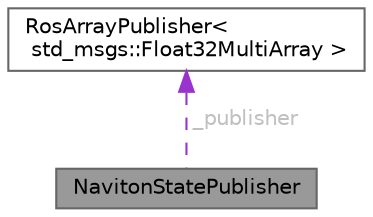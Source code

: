 digraph "NavitonStatePublisher"
{
 // LATEX_PDF_SIZE
  bgcolor="transparent";
  edge [fontname=Helvetica,fontsize=10,labelfontname=Helvetica,labelfontsize=10];
  node [fontname=Helvetica,fontsize=10,shape=box,height=0.2,width=0.4];
  Node1 [id="Node000001",label="NavitonStatePublisher",height=0.2,width=0.4,color="gray40", fillcolor="grey60", style="filled", fontcolor="black",tooltip=" "];
  Node2 -> Node1 [id="edge1_Node000001_Node000002",dir="back",color="darkorchid3",style="dashed",tooltip=" ",label=" _publisher",fontcolor="grey" ];
  Node2 [id="Node000002",label="RosArrayPublisher\<\l std_msgs::Float32MultiArray \>",height=0.2,width=0.4,color="gray40", fillcolor="white", style="filled",URL="$class_ros_array_publisher.html",tooltip=" "];
}
